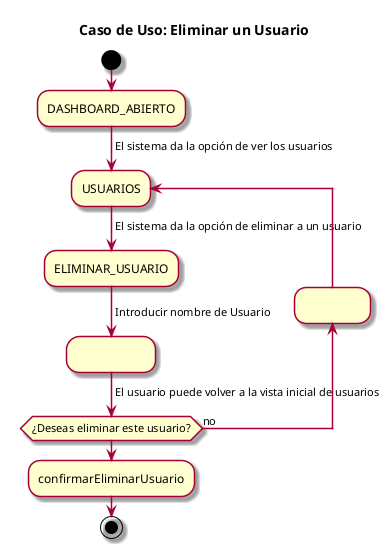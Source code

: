 @startuml
skin rose
title Caso de Uso: Eliminar un Usuario

start
:DASHBOARD_ABIERTO;
-> El sistema da la opción de ver los usuarios;
repeat :USUARIOS;
-> El sistema da la opción de eliminar a un usuario;
:ELIMINAR_USUARIO;
backward:                  ;
-> Introducir nombre de Usuario;
:                      ;
-> El usuario puede volver a la vista inicial de usuarios;
repeat while (¿Deseas eliminar este usuario?) is (no)
  :confirmarEliminarUsuario;
stop

@enduml
